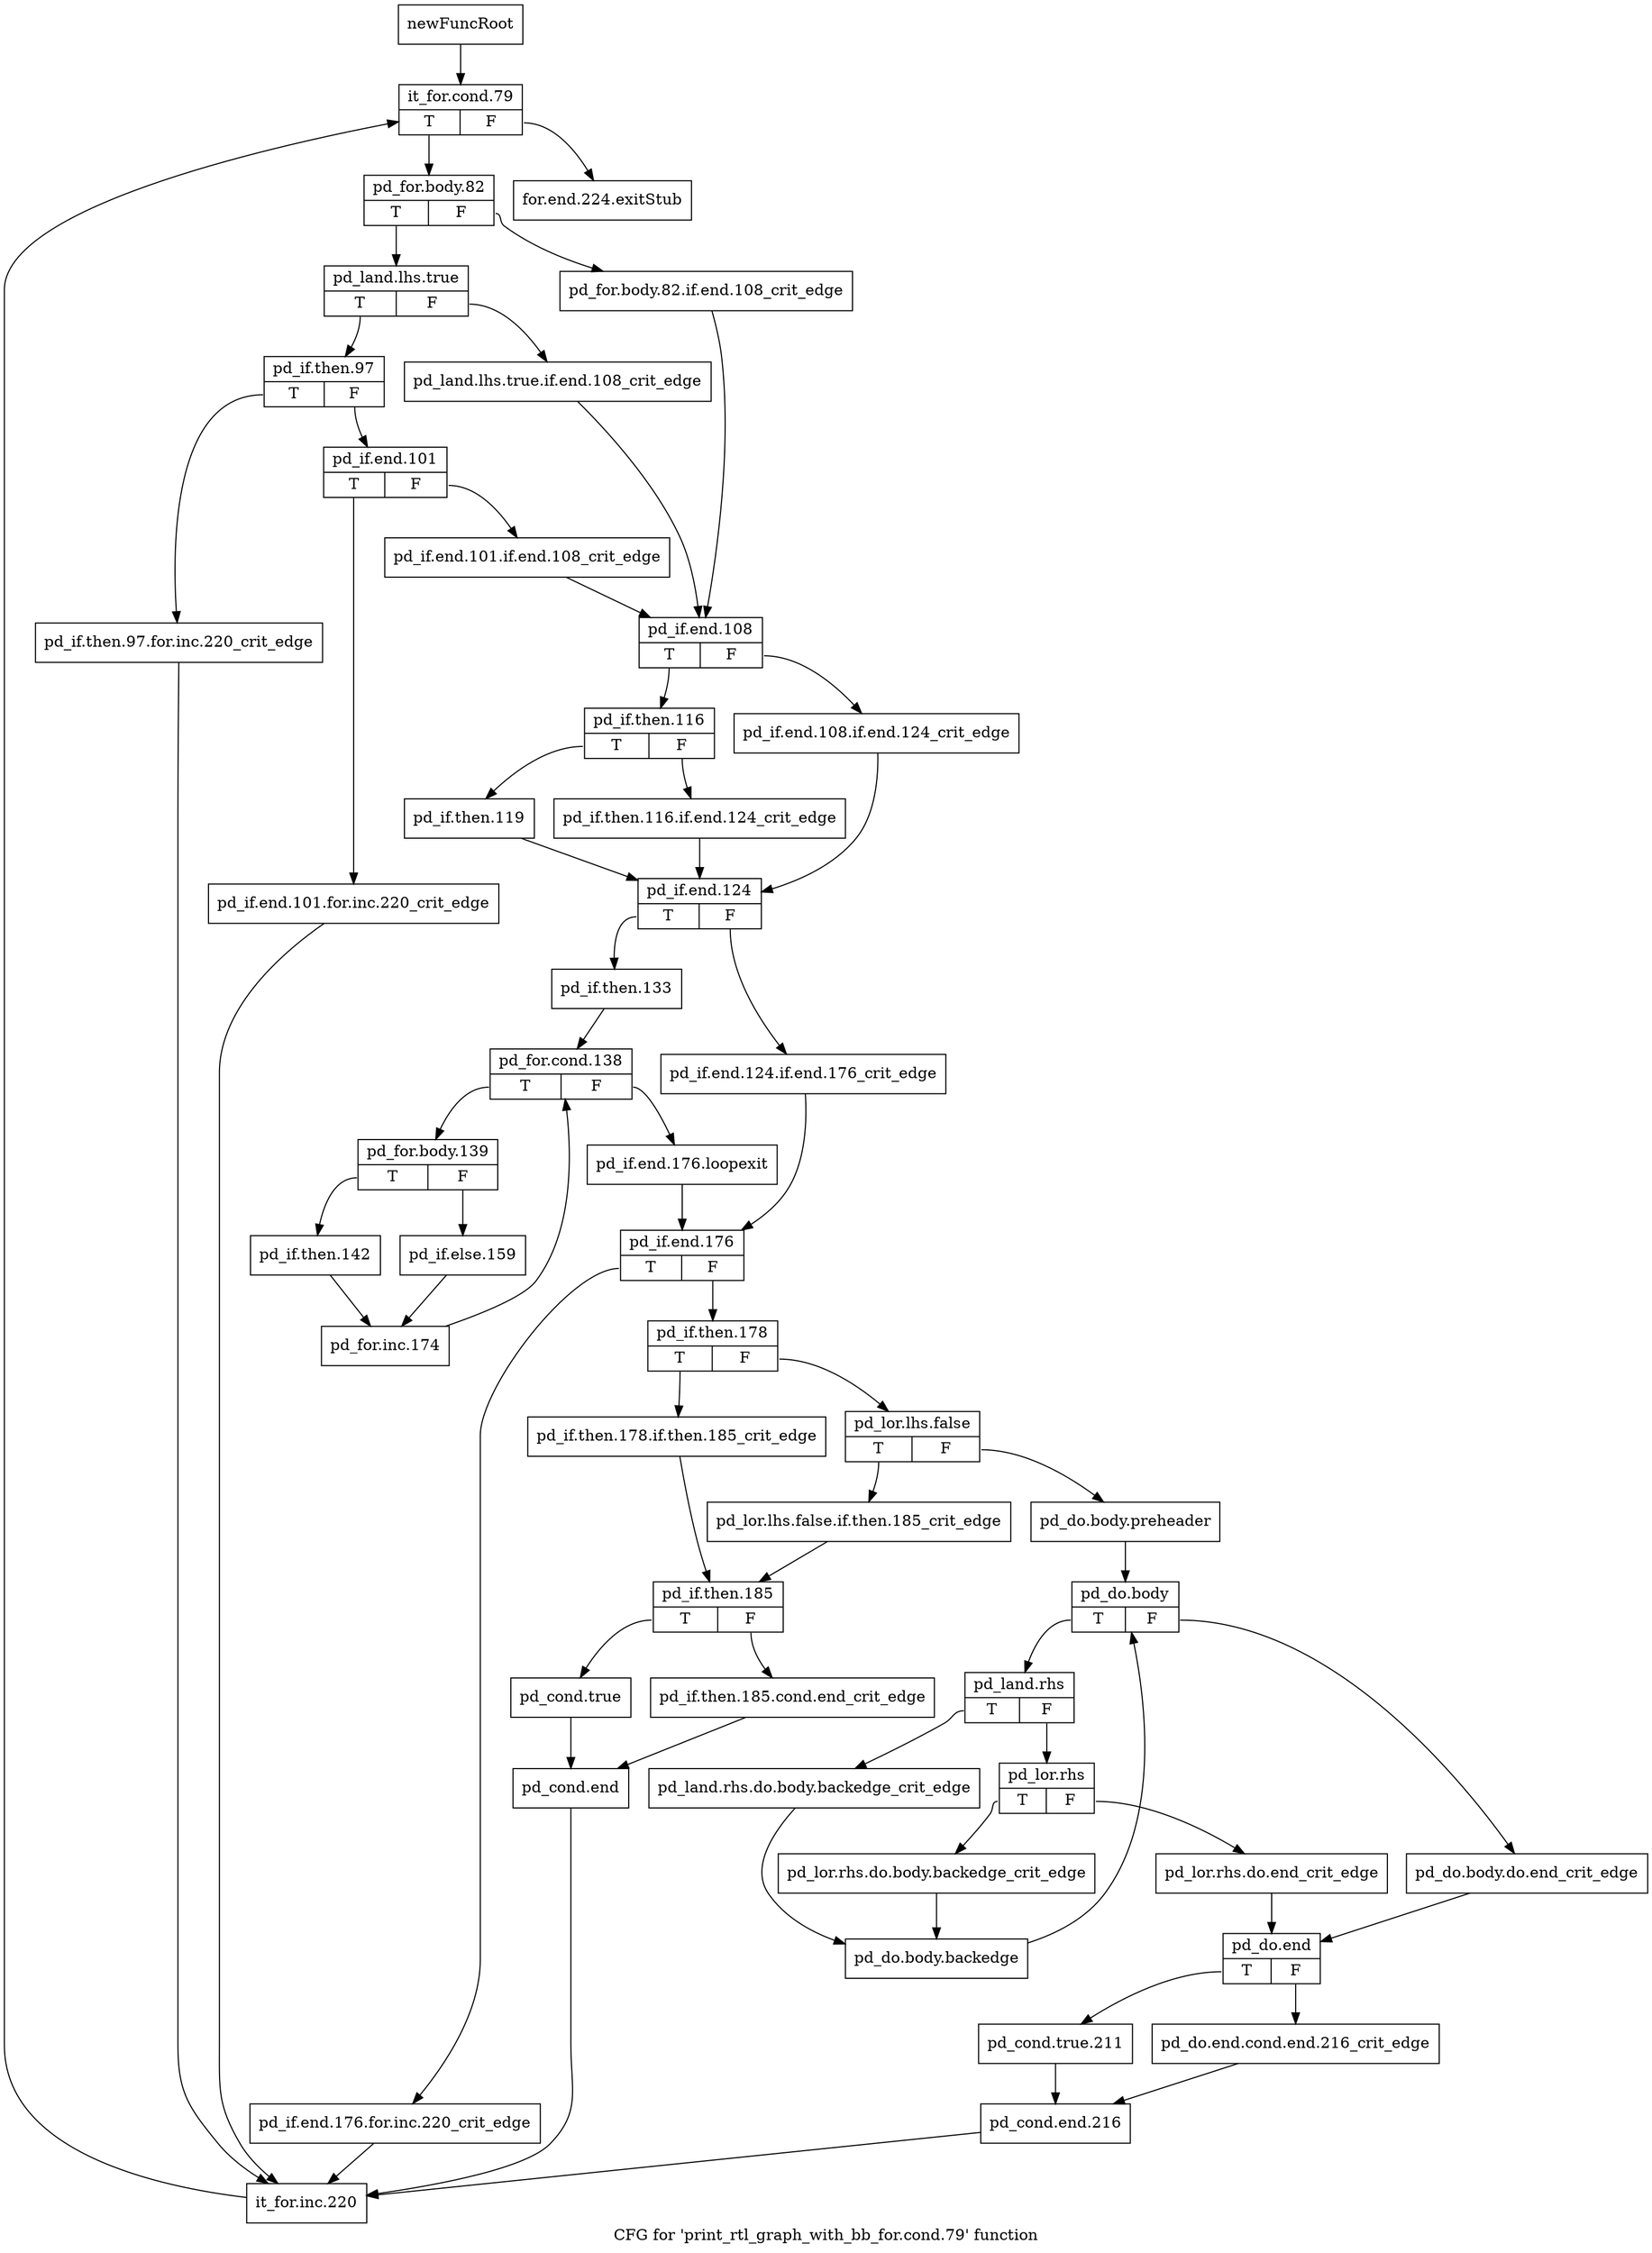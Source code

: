 digraph "CFG for 'print_rtl_graph_with_bb_for.cond.79' function" {
	label="CFG for 'print_rtl_graph_with_bb_for.cond.79' function";

	Node0xb272470 [shape=record,label="{newFuncRoot}"];
	Node0xb272470 -> Node0xb272510;
	Node0xb2724c0 [shape=record,label="{for.end.224.exitStub}"];
	Node0xb272510 [shape=record,label="{it_for.cond.79|{<s0>T|<s1>F}}"];
	Node0xb272510:s0 -> Node0xb272560;
	Node0xb272510:s1 -> Node0xb2724c0;
	Node0xb272560 [shape=record,label="{pd_for.body.82|{<s0>T|<s1>F}}"];
	Node0xb272560:s0 -> Node0xb272600;
	Node0xb272560:s1 -> Node0xb2725b0;
	Node0xb2725b0 [shape=record,label="{pd_for.body.82.if.end.108_crit_edge}"];
	Node0xb2725b0 -> Node0xb272790;
	Node0xb272600 [shape=record,label="{pd_land.lhs.true|{<s0>T|<s1>F}}"];
	Node0xb272600:s0 -> Node0xb2726a0;
	Node0xb272600:s1 -> Node0xb272650;
	Node0xb272650 [shape=record,label="{pd_land.lhs.true.if.end.108_crit_edge}"];
	Node0xb272650 -> Node0xb272790;
	Node0xb2726a0 [shape=record,label="{pd_if.then.97|{<s0>T|<s1>F}}"];
	Node0xb2726a0:s0 -> Node0xb273370;
	Node0xb2726a0:s1 -> Node0xb2726f0;
	Node0xb2726f0 [shape=record,label="{pd_if.end.101|{<s0>T|<s1>F}}"];
	Node0xb2726f0:s0 -> Node0xb273320;
	Node0xb2726f0:s1 -> Node0xb272740;
	Node0xb272740 [shape=record,label="{pd_if.end.101.if.end.108_crit_edge}"];
	Node0xb272740 -> Node0xb272790;
	Node0xb272790 [shape=record,label="{pd_if.end.108|{<s0>T|<s1>F}}"];
	Node0xb272790:s0 -> Node0xb272830;
	Node0xb272790:s1 -> Node0xb2727e0;
	Node0xb2727e0 [shape=record,label="{pd_if.end.108.if.end.124_crit_edge}"];
	Node0xb2727e0 -> Node0xb272920;
	Node0xb272830 [shape=record,label="{pd_if.then.116|{<s0>T|<s1>F}}"];
	Node0xb272830:s0 -> Node0xb2728d0;
	Node0xb272830:s1 -> Node0xb272880;
	Node0xb272880 [shape=record,label="{pd_if.then.116.if.end.124_crit_edge}"];
	Node0xb272880 -> Node0xb272920;
	Node0xb2728d0 [shape=record,label="{pd_if.then.119}"];
	Node0xb2728d0 -> Node0xb272920;
	Node0xb272920 [shape=record,label="{pd_if.end.124|{<s0>T|<s1>F}}"];
	Node0xb272920:s0 -> Node0xb2729c0;
	Node0xb272920:s1 -> Node0xb272970;
	Node0xb272970 [shape=record,label="{pd_if.end.124.if.end.176_crit_edge}"];
	Node0xb272970 -> Node0xb272ab0;
	Node0xb2729c0 [shape=record,label="{pd_if.then.133}"];
	Node0xb2729c0 -> Node0xb272a10;
	Node0xb272a10 [shape=record,label="{pd_for.cond.138|{<s0>T|<s1>F}}"];
	Node0xb272a10:s0 -> Node0xb2731e0;
	Node0xb272a10:s1 -> Node0xb272a60;
	Node0xb272a60 [shape=record,label="{pd_if.end.176.loopexit}"];
	Node0xb272a60 -> Node0xb272ab0;
	Node0xb272ab0 [shape=record,label="{pd_if.end.176|{<s0>T|<s1>F}}"];
	Node0xb272ab0:s0 -> Node0xb273190;
	Node0xb272ab0:s1 -> Node0xb272b00;
	Node0xb272b00 [shape=record,label="{pd_if.then.178|{<s0>T|<s1>F}}"];
	Node0xb272b00:s0 -> Node0xb273000;
	Node0xb272b00:s1 -> Node0xb272b50;
	Node0xb272b50 [shape=record,label="{pd_lor.lhs.false|{<s0>T|<s1>F}}"];
	Node0xb272b50:s0 -> Node0xb272fb0;
	Node0xb272b50:s1 -> Node0xb272ba0;
	Node0xb272ba0 [shape=record,label="{pd_do.body.preheader}"];
	Node0xb272ba0 -> Node0xb272bf0;
	Node0xb272bf0 [shape=record,label="{pd_do.body|{<s0>T|<s1>F}}"];
	Node0xb272bf0:s0 -> Node0xb272c90;
	Node0xb272bf0:s1 -> Node0xb272c40;
	Node0xb272c40 [shape=record,label="{pd_do.body.do.end_crit_edge}"];
	Node0xb272c40 -> Node0xb272d80;
	Node0xb272c90 [shape=record,label="{pd_land.rhs|{<s0>T|<s1>F}}"];
	Node0xb272c90:s0 -> Node0xb272f10;
	Node0xb272c90:s1 -> Node0xb272ce0;
	Node0xb272ce0 [shape=record,label="{pd_lor.rhs|{<s0>T|<s1>F}}"];
	Node0xb272ce0:s0 -> Node0xb272ec0;
	Node0xb272ce0:s1 -> Node0xb272d30;
	Node0xb272d30 [shape=record,label="{pd_lor.rhs.do.end_crit_edge}"];
	Node0xb272d30 -> Node0xb272d80;
	Node0xb272d80 [shape=record,label="{pd_do.end|{<s0>T|<s1>F}}"];
	Node0xb272d80:s0 -> Node0xb272e20;
	Node0xb272d80:s1 -> Node0xb272dd0;
	Node0xb272dd0 [shape=record,label="{pd_do.end.cond.end.216_crit_edge}"];
	Node0xb272dd0 -> Node0xb272e70;
	Node0xb272e20 [shape=record,label="{pd_cond.true.211}"];
	Node0xb272e20 -> Node0xb272e70;
	Node0xb272e70 [shape=record,label="{pd_cond.end.216}"];
	Node0xb272e70 -> Node0xb2733c0;
	Node0xb272ec0 [shape=record,label="{pd_lor.rhs.do.body.backedge_crit_edge}"];
	Node0xb272ec0 -> Node0xb272f60;
	Node0xb272f10 [shape=record,label="{pd_land.rhs.do.body.backedge_crit_edge}"];
	Node0xb272f10 -> Node0xb272f60;
	Node0xb272f60 [shape=record,label="{pd_do.body.backedge}"];
	Node0xb272f60 -> Node0xb272bf0;
	Node0xb272fb0 [shape=record,label="{pd_lor.lhs.false.if.then.185_crit_edge}"];
	Node0xb272fb0 -> Node0xb273050;
	Node0xb273000 [shape=record,label="{pd_if.then.178.if.then.185_crit_edge}"];
	Node0xb273000 -> Node0xb273050;
	Node0xb273050 [shape=record,label="{pd_if.then.185|{<s0>T|<s1>F}}"];
	Node0xb273050:s0 -> Node0xb2730f0;
	Node0xb273050:s1 -> Node0xb2730a0;
	Node0xb2730a0 [shape=record,label="{pd_if.then.185.cond.end_crit_edge}"];
	Node0xb2730a0 -> Node0xb273140;
	Node0xb2730f0 [shape=record,label="{pd_cond.true}"];
	Node0xb2730f0 -> Node0xb273140;
	Node0xb273140 [shape=record,label="{pd_cond.end}"];
	Node0xb273140 -> Node0xb2733c0;
	Node0xb273190 [shape=record,label="{pd_if.end.176.for.inc.220_crit_edge}"];
	Node0xb273190 -> Node0xb2733c0;
	Node0xb2731e0 [shape=record,label="{pd_for.body.139|{<s0>T|<s1>F}}"];
	Node0xb2731e0:s0 -> Node0xb273280;
	Node0xb2731e0:s1 -> Node0xb273230;
	Node0xb273230 [shape=record,label="{pd_if.else.159}"];
	Node0xb273230 -> Node0xb2732d0;
	Node0xb273280 [shape=record,label="{pd_if.then.142}"];
	Node0xb273280 -> Node0xb2732d0;
	Node0xb2732d0 [shape=record,label="{pd_for.inc.174}"];
	Node0xb2732d0 -> Node0xb272a10;
	Node0xb273320 [shape=record,label="{pd_if.end.101.for.inc.220_crit_edge}"];
	Node0xb273320 -> Node0xb2733c0;
	Node0xb273370 [shape=record,label="{pd_if.then.97.for.inc.220_crit_edge}"];
	Node0xb273370 -> Node0xb2733c0;
	Node0xb2733c0 [shape=record,label="{it_for.inc.220}"];
	Node0xb2733c0 -> Node0xb272510;
}
